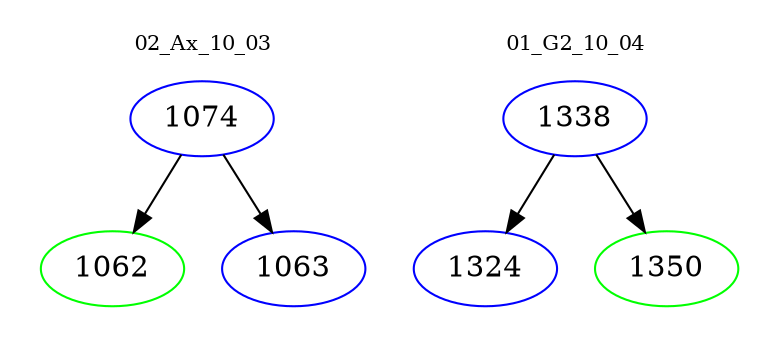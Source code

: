 digraph{
subgraph cluster_0 {
color = white
label = "02_Ax_10_03";
fontsize=10;
T0_1074 [label="1074", color="blue"]
T0_1074 -> T0_1062 [color="black"]
T0_1062 [label="1062", color="green"]
T0_1074 -> T0_1063 [color="black"]
T0_1063 [label="1063", color="blue"]
}
subgraph cluster_1 {
color = white
label = "01_G2_10_04";
fontsize=10;
T1_1338 [label="1338", color="blue"]
T1_1338 -> T1_1324 [color="black"]
T1_1324 [label="1324", color="blue"]
T1_1338 -> T1_1350 [color="black"]
T1_1350 [label="1350", color="green"]
}
}
